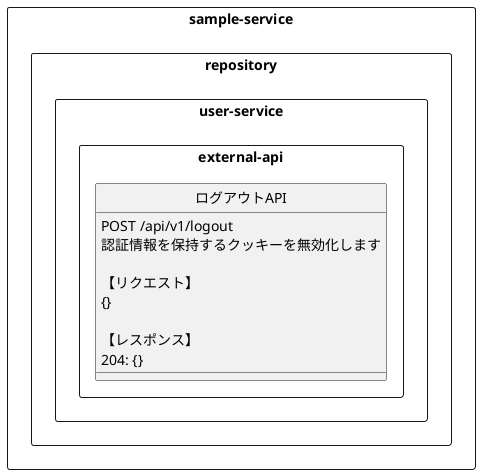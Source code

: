 @startuml
hide circle
rectangle "sample-service" as sample-service {
    rectangle "repository" as sample-service/repository {
        rectangle "user-service" as sample-service/repository/user-service {
            rectangle "external-api" as sample-service/repository/user-service/external-api {
                class "ログアウトAPI" as sample-service/repository/user-service/external-api/ログアウトAPI {
                    POST /api/v1/logout\n認証情報を保持するクッキーを無効化します\n\n【リクエスト】\n{}\n\n【レスポンス】\n204: {}
                }
            }
        }
    }
}
@enduml
